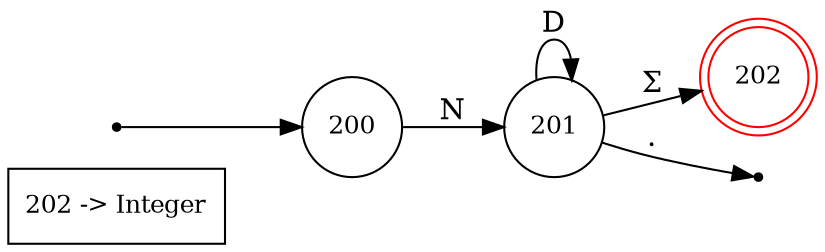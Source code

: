 digraph finite_state_machine {
	rankdir=LR;
	size="8,5"

	node [shape = rectangle, label="202 -> Integer", fontsize=12] token202;

	node [shape = circle, label="200", fontsize=12, color=black] 200;
	node [shape = circle, label="201", fontsize=12, color=black] 201;
	node [shape = doublecircle, label="202", fontsize=12, color=red] 202;

	node [shape = point, color=black] q0;
	q0	->	200;

	201	->	400	[ label = "." ];
	201	->	201	[ label = "D" ];
	201	->	202	[ label = "Σ" ];
	200	->	201	[ label = "N" ];
}
